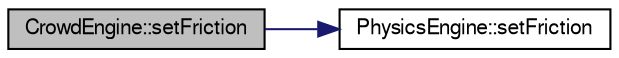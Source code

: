 digraph "CrowdEngine::setFriction"
{
  edge [fontname="FreeSans",fontsize="10",labelfontname="FreeSans",labelfontsize="10"];
  node [fontname="FreeSans",fontsize="10",shape=record];
  rankdir="LR";
  Node1 [label="CrowdEngine::setFriction",height=0.2,width=0.4,color="black", fillcolor="grey75", style="filled" fontcolor="black"];
  Node1 -> Node2 [color="midnightblue",fontsize="10",style="solid",fontname="FreeSans"];
  Node2 [label="PhysicsEngine::setFriction",height=0.2,width=0.4,color="black", fillcolor="white", style="filled",URL="$class_physics_engine.html#a6bed2ed3a575ecb04fb48c4d12723b49"];
}
